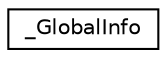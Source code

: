 digraph "Graphical Class Hierarchy"
{
  edge [fontname="Helvetica",fontsize="10",labelfontname="Helvetica",labelfontsize="10"];
  node [fontname="Helvetica",fontsize="10",shape=record];
  rankdir="LR";
  Node0 [label="_GlobalInfo",height=0.2,width=0.4,color="black", fillcolor="white", style="filled",URL="$struct___global_info.html"];
}
